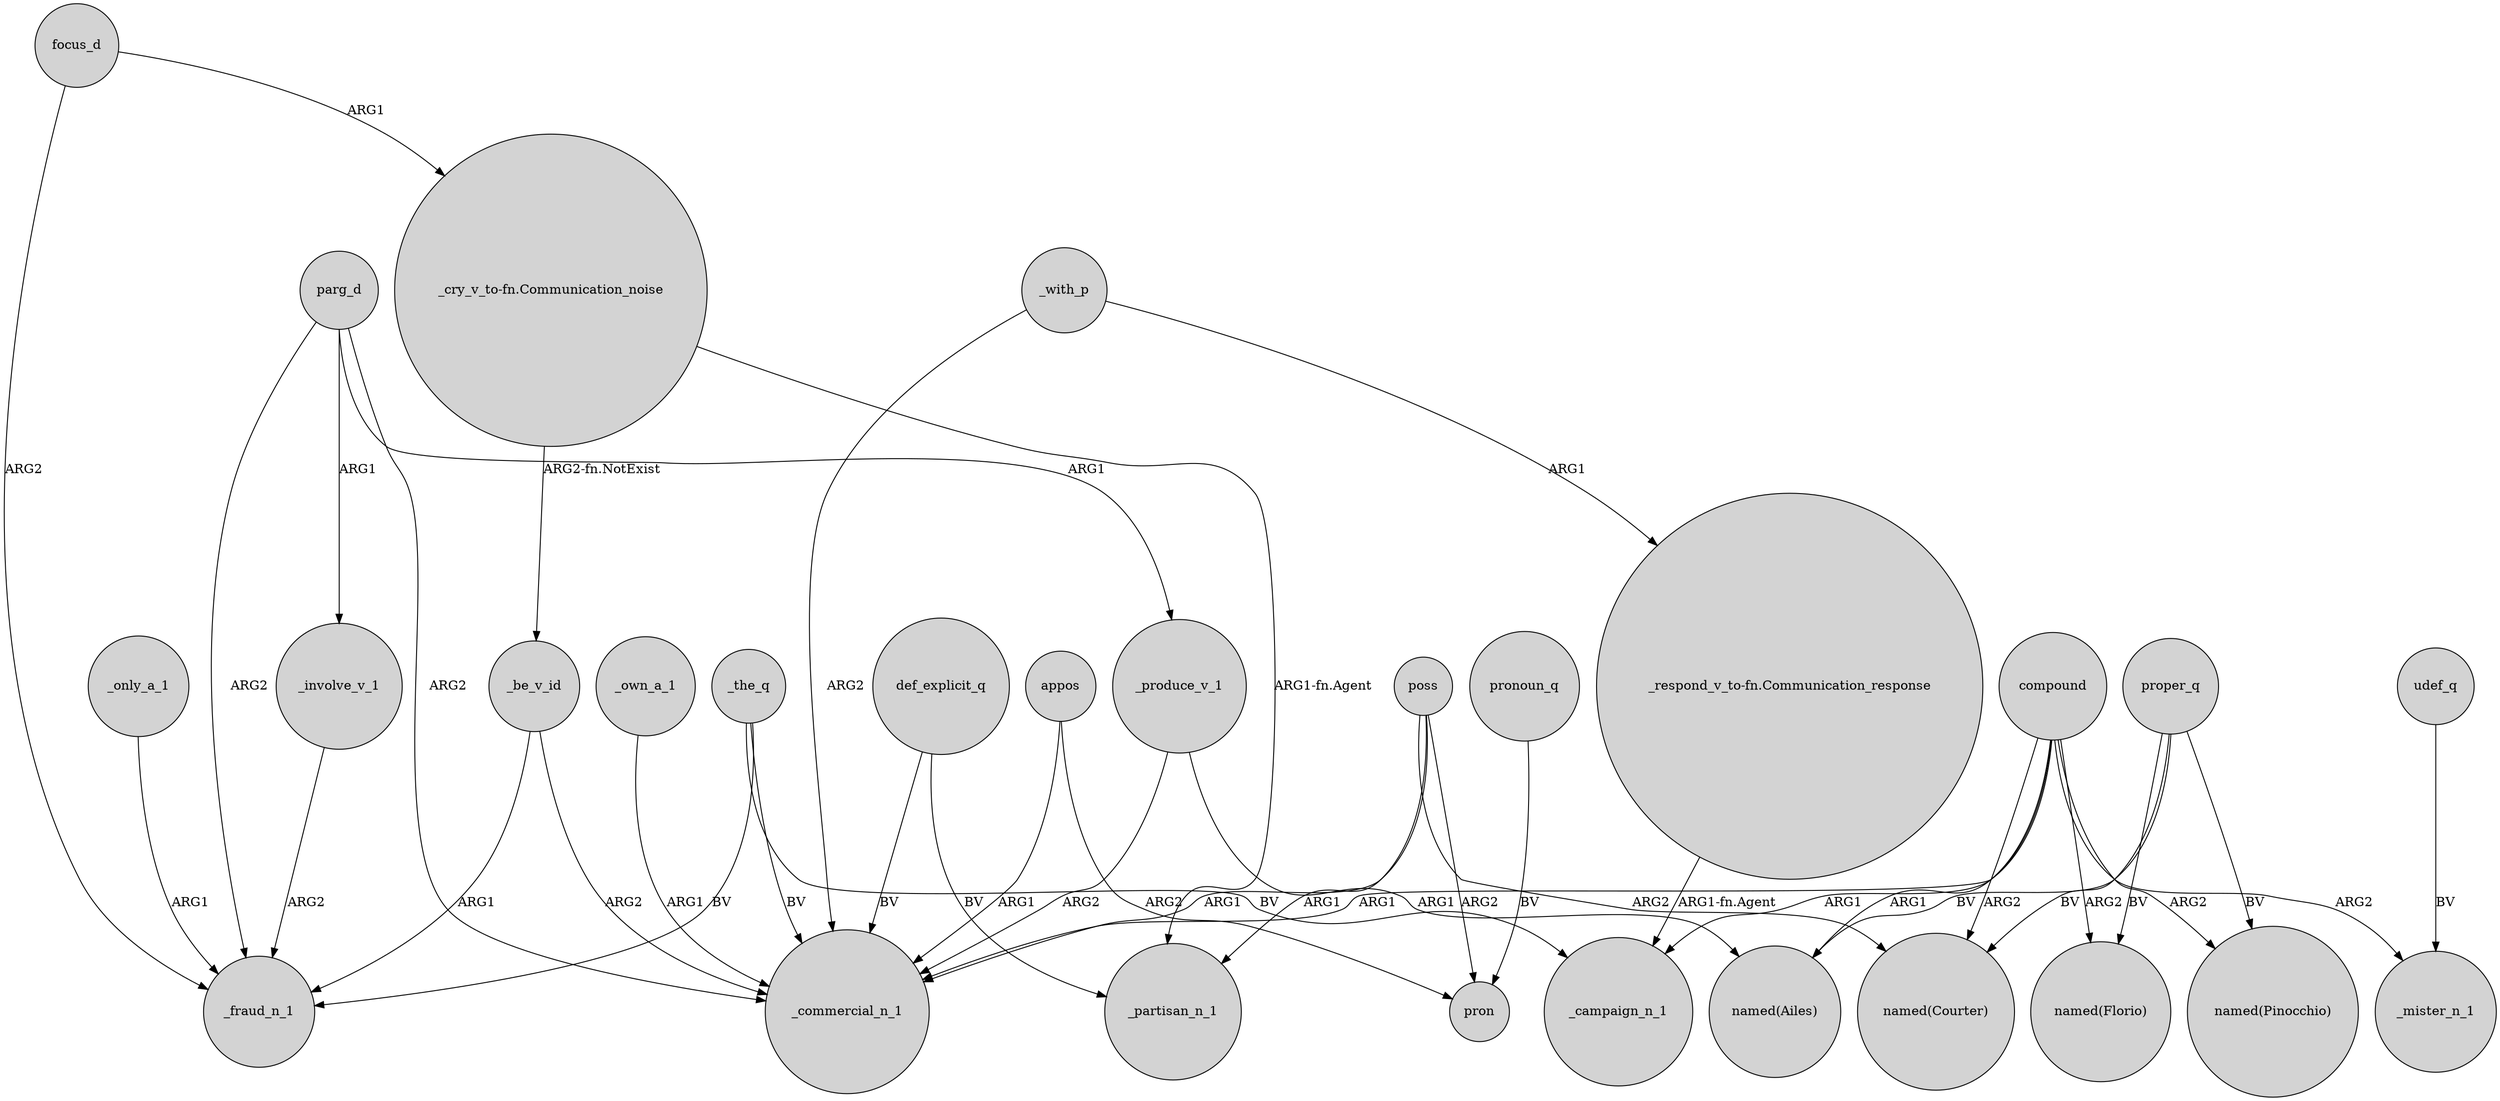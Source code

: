 digraph {
	node [shape=circle style=filled]
	def_explicit_q -> _partisan_n_1 [label=BV]
	"_cry_v_to-fn.Communication_noise" -> _partisan_n_1 [label="ARG1-fn.Agent"]
	_produce_v_1 -> "named(Ailes)" [label=ARG1]
	compound -> "named(Florio)" [label=ARG2]
	appos -> pron [label=ARG2]
	focus_d -> _fraud_n_1 [label=ARG2]
	poss -> pron [label=ARG2]
	_own_a_1 -> _commercial_n_1 [label=ARG1]
	poss -> _commercial_n_1 [label=ARG1]
	compound -> _campaign_n_1 [label=ARG1]
	compound -> _mister_n_1 [label=ARG2]
	appos -> _commercial_n_1 [label=ARG1]
	_be_v_id -> _fraud_n_1 [label=ARG1]
	udef_q -> _mister_n_1 [label=BV]
	"_cry_v_to-fn.Communication_noise" -> _be_v_id [label="ARG2-fn.NotExist"]
	proper_q -> "named(Pinocchio)" [label=BV]
	_be_v_id -> _commercial_n_1 [label=ARG2]
	"_respond_v_to-fn.Communication_response" -> _campaign_n_1 [label="ARG1-fn.Agent"]
	proper_q -> "named(Ailes)" [label=BV]
	poss -> _partisan_n_1 [label=ARG1]
	_only_a_1 -> _fraud_n_1 [label=ARG1]
	parg_d -> _produce_v_1 [label=ARG1]
	pronoun_q -> pron [label=BV]
	compound -> "named(Ailes)" [label=ARG1]
	parg_d -> _involve_v_1 [label=ARG1]
	_the_q -> _campaign_n_1 [label=BV]
	_the_q -> _fraud_n_1 [label=BV]
	_with_p -> "_respond_v_to-fn.Communication_response" [label=ARG1]
	_involve_v_1 -> _fraud_n_1 [label=ARG2]
	_the_q -> _commercial_n_1 [label=BV]
	proper_q -> "named(Courter)" [label=BV]
	focus_d -> "_cry_v_to-fn.Communication_noise" [label=ARG1]
	def_explicit_q -> _commercial_n_1 [label=BV]
	compound -> "named(Pinocchio)" [label=ARG2]
	parg_d -> _commercial_n_1 [label=ARG2]
	compound -> _commercial_n_1 [label=ARG1]
	proper_q -> "named(Florio)" [label=BV]
	_produce_v_1 -> _commercial_n_1 [label=ARG2]
	poss -> "named(Courter)" [label=ARG2]
	compound -> "named(Courter)" [label=ARG2]
	parg_d -> _fraud_n_1 [label=ARG2]
	_with_p -> _commercial_n_1 [label=ARG2]
}
